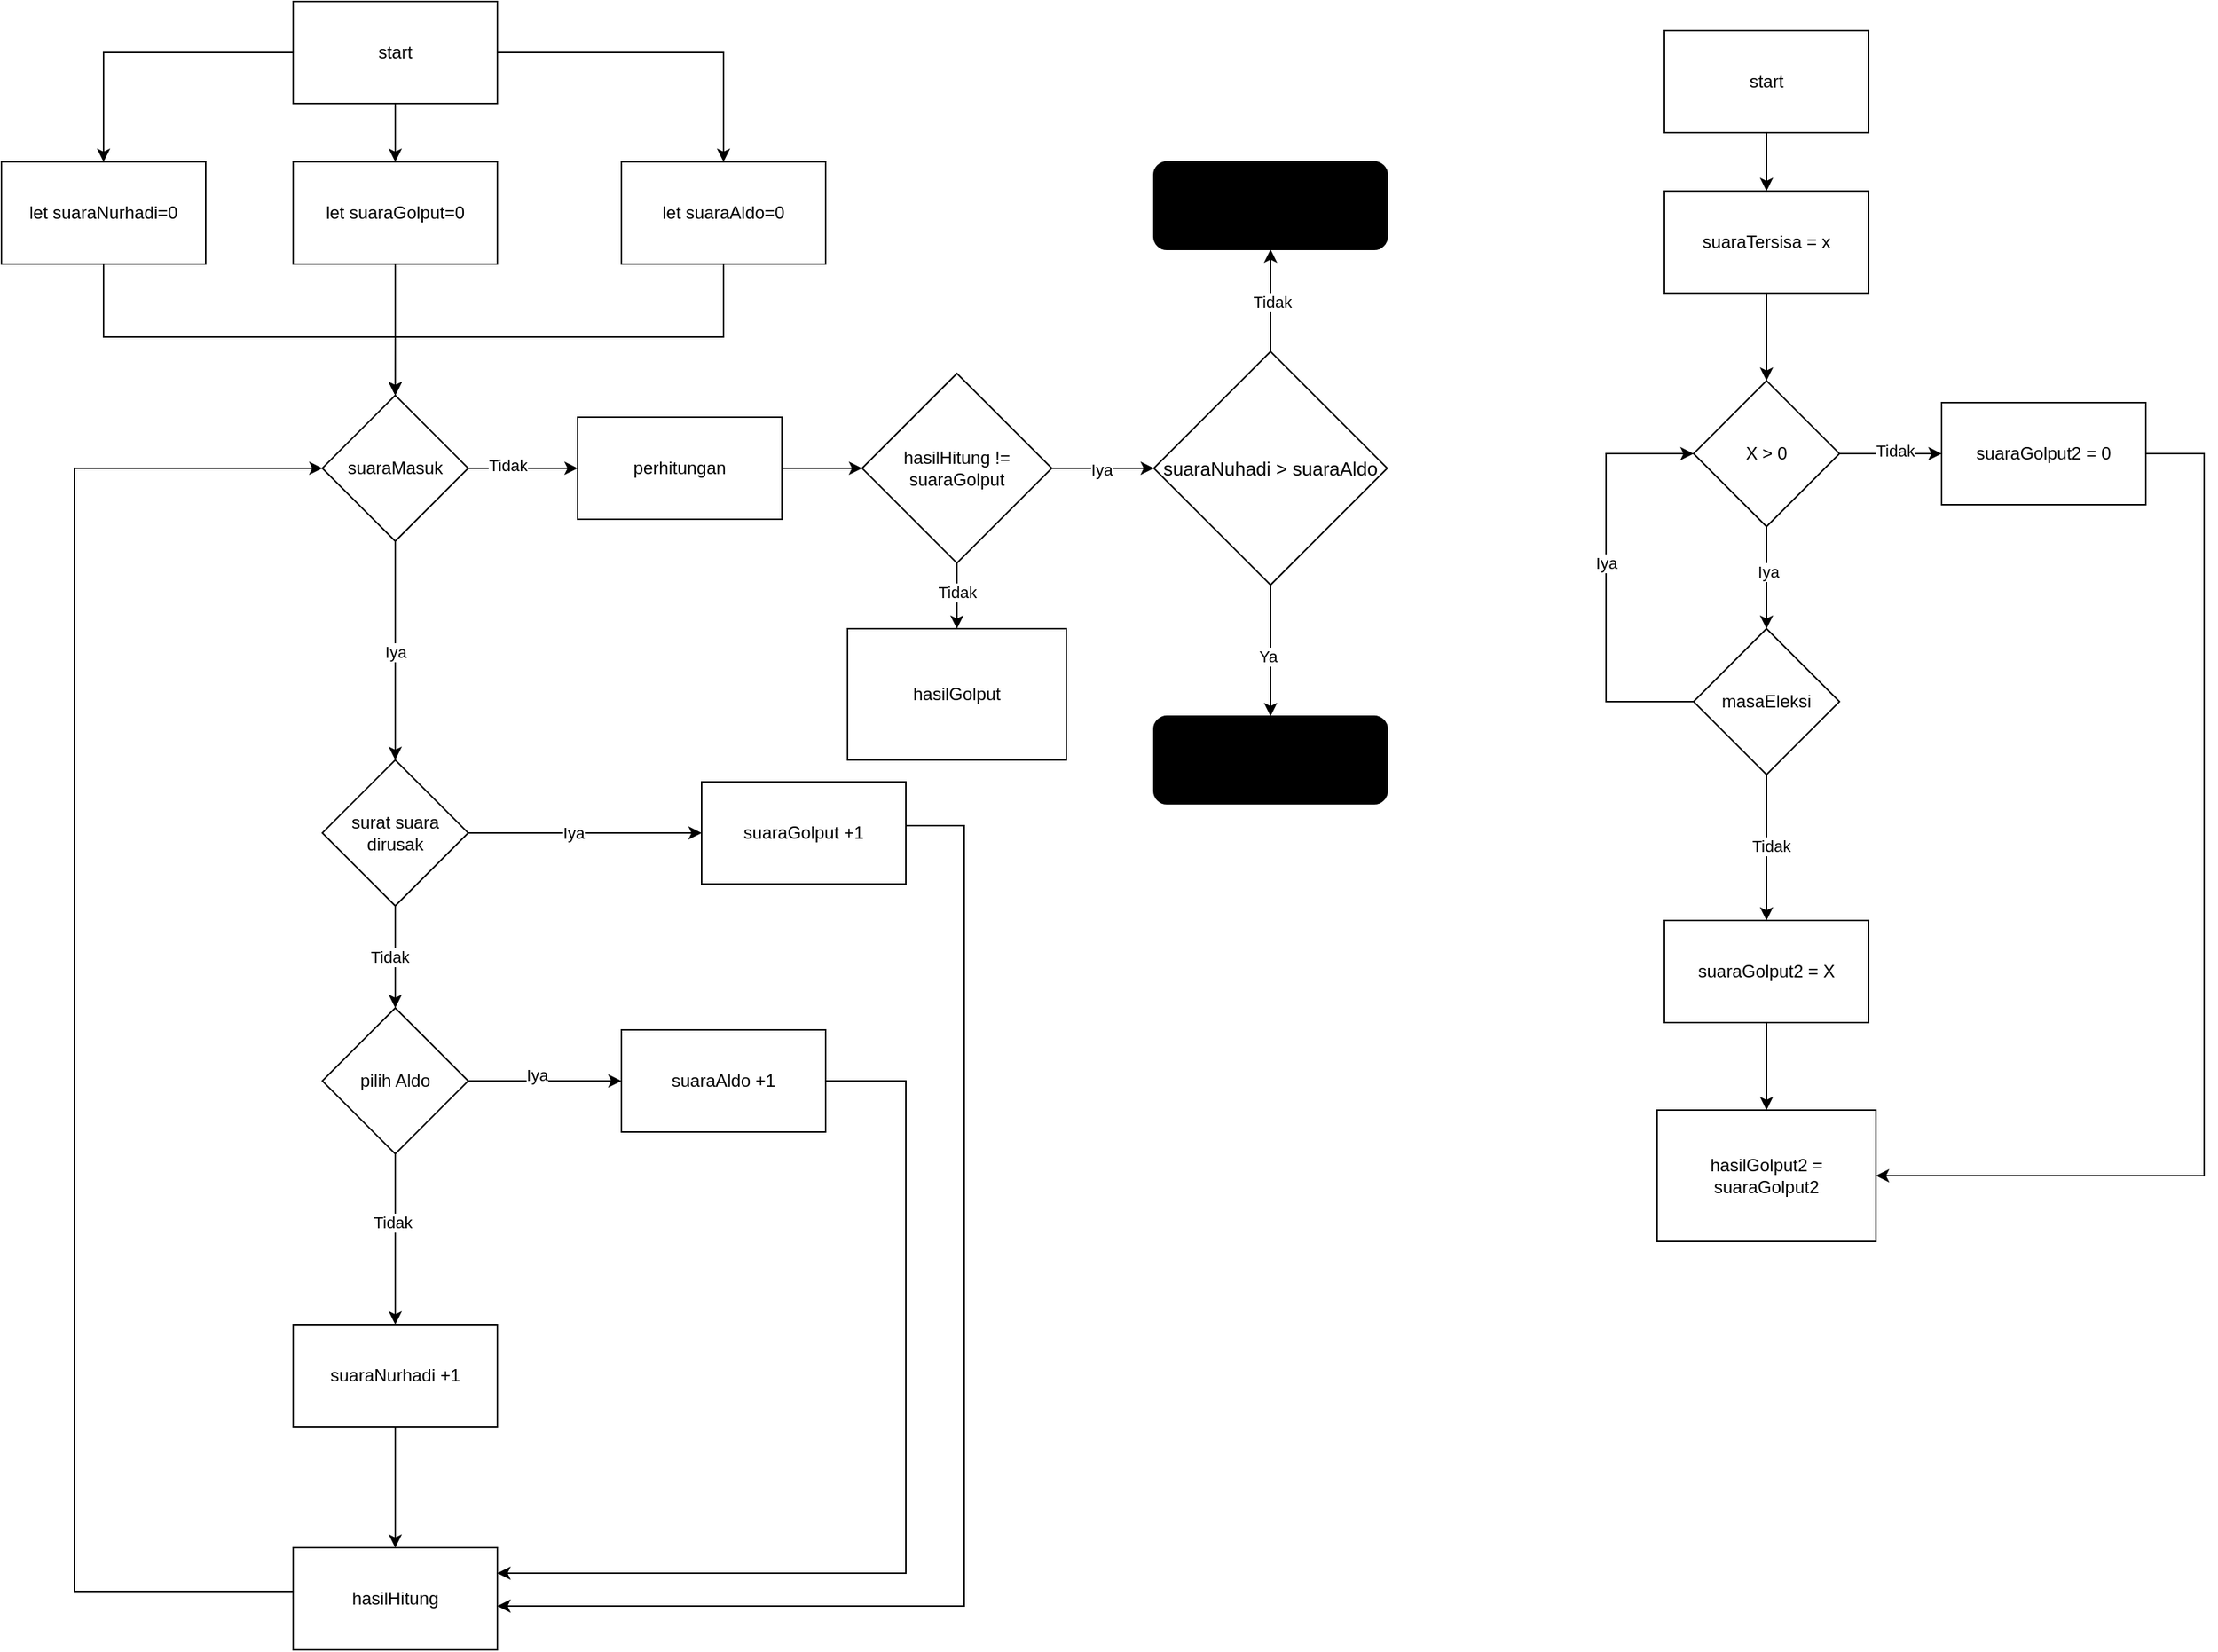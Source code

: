<mxfile version="26.2.12">
  <diagram name="Halaman-1" id="vyZLwoCj5-t8v7ZURkhA">
    <mxGraphModel dx="1185" dy="746" grid="1" gridSize="10" guides="1" tooltips="1" connect="1" arrows="1" fold="1" page="1" pageScale="1" pageWidth="1654" pageHeight="1169" math="0" shadow="0">
      <root>
        <mxCell id="0" />
        <mxCell id="1" parent="0" />
        <mxCell id="YbyOzePQaVwtb7WUy6Pw-40" style="edgeStyle=orthogonalEdgeStyle;rounded=0;orthogonalLoop=1;jettySize=auto;html=1;entryX=0.5;entryY=0;entryDx=0;entryDy=0;" parent="1" source="YbyOzePQaVwtb7WUy6Pw-1" target="YbyOzePQaVwtb7WUy6Pw-37" edge="1">
          <mxGeometry relative="1" as="geometry" />
        </mxCell>
        <mxCell id="YbyOzePQaVwtb7WUy6Pw-41" style="edgeStyle=orthogonalEdgeStyle;rounded=0;orthogonalLoop=1;jettySize=auto;html=1;entryX=0.5;entryY=0;entryDx=0;entryDy=0;" parent="1" source="YbyOzePQaVwtb7WUy6Pw-1" target="YbyOzePQaVwtb7WUy6Pw-36" edge="1">
          <mxGeometry relative="1" as="geometry" />
        </mxCell>
        <mxCell id="YbyOzePQaVwtb7WUy6Pw-85" style="edgeStyle=orthogonalEdgeStyle;rounded=0;orthogonalLoop=1;jettySize=auto;html=1;entryX=0.5;entryY=0;entryDx=0;entryDy=0;" parent="1" source="YbyOzePQaVwtb7WUy6Pw-1" target="YbyOzePQaVwtb7WUy6Pw-81" edge="1">
          <mxGeometry relative="1" as="geometry" />
        </mxCell>
        <mxCell id="YbyOzePQaVwtb7WUy6Pw-1" value="start" style="rounded=0;whiteSpace=wrap;html=1;fillColor=light-dark(#FFFFFF,#F6F6F6);fontColor=light-dark(#000000,#000000);" parent="1" vertex="1">
          <mxGeometry x="219.97" y="10" width="140" height="70" as="geometry" />
        </mxCell>
        <mxCell id="YbyOzePQaVwtb7WUy6Pw-33" style="edgeStyle=orthogonalEdgeStyle;rounded=0;orthogonalLoop=1;jettySize=auto;html=1;entryX=0.5;entryY=0;entryDx=0;entryDy=0;exitX=0.5;exitY=1;exitDx=0;exitDy=0;" parent="1" source="YbyOzePQaVwtb7WUy6Pw-43" target="YbyOzePQaVwtb7WUy6Pw-4" edge="1">
          <mxGeometry relative="1" as="geometry">
            <mxPoint x="280" y="390" as="sourcePoint" />
            <mxPoint x="289.97" y="430" as="targetPoint" />
          </mxGeometry>
        </mxCell>
        <mxCell id="YbyOzePQaVwtb7WUy6Pw-34" value="Iya" style="edgeLabel;html=1;align=center;verticalAlign=middle;resizable=0;points=[];" parent="YbyOzePQaVwtb7WUy6Pw-33" vertex="1" connectable="0">
          <mxGeometry x="0.008" relative="1" as="geometry">
            <mxPoint as="offset" />
          </mxGeometry>
        </mxCell>
        <mxCell id="YbyOzePQaVwtb7WUy6Pw-9" style="edgeStyle=orthogonalEdgeStyle;rounded=0;orthogonalLoop=1;jettySize=auto;html=1;entryX=0;entryY=0.5;entryDx=0;entryDy=0;" parent="1" source="YbyOzePQaVwtb7WUy6Pw-4" target="YbyOzePQaVwtb7WUy6Pw-8" edge="1">
          <mxGeometry relative="1" as="geometry" />
        </mxCell>
        <mxCell id="YbyOzePQaVwtb7WUy6Pw-12" value="Iya" style="edgeLabel;html=1;align=center;verticalAlign=middle;resizable=0;points=[];" parent="YbyOzePQaVwtb7WUy6Pw-9" vertex="1" connectable="0">
          <mxGeometry x="-0.1" relative="1" as="geometry">
            <mxPoint as="offset" />
          </mxGeometry>
        </mxCell>
        <mxCell id="YbyOzePQaVwtb7WUy6Pw-10" style="edgeStyle=orthogonalEdgeStyle;rounded=0;orthogonalLoop=1;jettySize=auto;html=1;entryX=0.5;entryY=0;entryDx=0;entryDy=0;" parent="1" source="YbyOzePQaVwtb7WUy6Pw-4" target="YbyOzePQaVwtb7WUy6Pw-5" edge="1">
          <mxGeometry relative="1" as="geometry" />
        </mxCell>
        <mxCell id="YbyOzePQaVwtb7WUy6Pw-11" value="Tidak" style="edgeLabel;html=1;align=center;verticalAlign=middle;resizable=0;points=[];" parent="YbyOzePQaVwtb7WUy6Pw-10" vertex="1" connectable="0">
          <mxGeometry y="-4" relative="1" as="geometry">
            <mxPoint as="offset" />
          </mxGeometry>
        </mxCell>
        <mxCell id="YbyOzePQaVwtb7WUy6Pw-4" value="surat suara dirusak" style="rhombus;whiteSpace=wrap;html=1;fillColor=light-dark(#FFFFFF,#FFFFFF);fontColor=light-dark(#000000,#0F0F0F);" parent="1" vertex="1">
          <mxGeometry x="239.97" y="530" width="100" height="100" as="geometry" />
        </mxCell>
        <mxCell id="YbyOzePQaVwtb7WUy6Pw-14" style="edgeStyle=orthogonalEdgeStyle;rounded=0;orthogonalLoop=1;jettySize=auto;html=1;entryX=0.5;entryY=0;entryDx=0;entryDy=0;" parent="1" source="YbyOzePQaVwtb7WUy6Pw-5" target="YbyOzePQaVwtb7WUy6Pw-13" edge="1">
          <mxGeometry relative="1" as="geometry" />
        </mxCell>
        <mxCell id="YbyOzePQaVwtb7WUy6Pw-46" value="Tidak" style="edgeLabel;html=1;align=center;verticalAlign=middle;resizable=0;points=[];" parent="YbyOzePQaVwtb7WUy6Pw-14" vertex="1" connectable="0">
          <mxGeometry x="-0.207" y="-2" relative="1" as="geometry">
            <mxPoint as="offset" />
          </mxGeometry>
        </mxCell>
        <mxCell id="YbyOzePQaVwtb7WUy6Pw-87" style="edgeStyle=orthogonalEdgeStyle;rounded=0;orthogonalLoop=1;jettySize=auto;html=1;entryX=0;entryY=0.5;entryDx=0;entryDy=0;" parent="1" source="YbyOzePQaVwtb7WUy6Pw-5" target="YbyOzePQaVwtb7WUy6Pw-86" edge="1">
          <mxGeometry relative="1" as="geometry" />
        </mxCell>
        <mxCell id="YbyOzePQaVwtb7WUy6Pw-91" value="Iya" style="edgeLabel;html=1;align=center;verticalAlign=middle;resizable=0;points=[];" parent="YbyOzePQaVwtb7WUy6Pw-87" vertex="1" connectable="0">
          <mxGeometry x="-0.119" y="4" relative="1" as="geometry">
            <mxPoint as="offset" />
          </mxGeometry>
        </mxCell>
        <mxCell id="YbyOzePQaVwtb7WUy6Pw-5" value="pilih Aldo" style="rhombus;whiteSpace=wrap;html=1;fillColor=light-dark(#FFFFFF,#FFFFFF);fontColor=light-dark(#000000,#0F0F0F);" parent="1" vertex="1">
          <mxGeometry x="239.97" y="700" width="100" height="100" as="geometry" />
        </mxCell>
        <mxCell id="YbyOzePQaVwtb7WUy6Pw-8" value="suaraGolput +1" style="rounded=0;whiteSpace=wrap;html=1;fillColor=light-dark(#FFFFFF,#FFFFFF);fontColor=light-dark(#000000,#000000);" parent="1" vertex="1">
          <mxGeometry x="500" y="545" width="140" height="70" as="geometry" />
        </mxCell>
        <mxCell id="YbyOzePQaVwtb7WUy6Pw-16" style="edgeStyle=orthogonalEdgeStyle;rounded=0;orthogonalLoop=1;jettySize=auto;html=1;entryX=0.5;entryY=0;entryDx=0;entryDy=0;" parent="1" source="YbyOzePQaVwtb7WUy6Pw-13" target="YbyOzePQaVwtb7WUy6Pw-15" edge="1">
          <mxGeometry relative="1" as="geometry" />
        </mxCell>
        <mxCell id="YbyOzePQaVwtb7WUy6Pw-13" value="suaraNurhadi +1" style="rounded=0;whiteSpace=wrap;html=1;fillColor=light-dark(#FFFFFF,#FFFFFF);fontColor=light-dark(#000000,#000000);" parent="1" vertex="1">
          <mxGeometry x="219.97" y="917" width="140" height="70" as="geometry" />
        </mxCell>
        <mxCell id="YbyOzePQaVwtb7WUy6Pw-18" style="edgeStyle=orthogonalEdgeStyle;rounded=0;orthogonalLoop=1;jettySize=auto;html=1;entryX=0;entryY=0.5;entryDx=0;entryDy=0;exitX=0;exitY=0.5;exitDx=0;exitDy=0;" parent="1" source="YbyOzePQaVwtb7WUy6Pw-15" target="YbyOzePQaVwtb7WUy6Pw-43" edge="1">
          <mxGeometry relative="1" as="geometry">
            <mxPoint x="269.94" y="1010" as="sourcePoint" />
            <mxPoint x="229.94" y="330" as="targetPoint" />
            <Array as="points">
              <mxPoint x="220" y="1100" />
              <mxPoint x="70" y="1100" />
              <mxPoint x="70" y="330" />
            </Array>
          </mxGeometry>
        </mxCell>
        <mxCell id="YbyOzePQaVwtb7WUy6Pw-15" value="hasilHitung" style="rounded=0;whiteSpace=wrap;html=1;fillColor=light-dark(#FFFFFF,#FFFFFF);fontColor=light-dark(#000000,#000000);" parent="1" vertex="1">
          <mxGeometry x="219.97" y="1070" width="140" height="70" as="geometry" />
        </mxCell>
        <mxCell id="YbyOzePQaVwtb7WUy6Pw-17" style="edgeStyle=orthogonalEdgeStyle;rounded=0;orthogonalLoop=1;jettySize=auto;html=1;" parent="1" source="YbyOzePQaVwtb7WUy6Pw-8" edge="1">
          <mxGeometry relative="1" as="geometry">
            <mxPoint x="360" y="1110" as="targetPoint" />
            <Array as="points">
              <mxPoint x="680" y="575" />
              <mxPoint x="680" y="1110" />
            </Array>
          </mxGeometry>
        </mxCell>
        <mxCell id="YbyOzePQaVwtb7WUy6Pw-83" style="edgeStyle=orthogonalEdgeStyle;rounded=0;orthogonalLoop=1;jettySize=auto;html=1;entryX=0.5;entryY=0;entryDx=0;entryDy=0;" parent="1" source="YbyOzePQaVwtb7WUy6Pw-36" target="YbyOzePQaVwtb7WUy6Pw-43" edge="1">
          <mxGeometry relative="1" as="geometry">
            <Array as="points">
              <mxPoint x="90" y="240" />
              <mxPoint x="290" y="240" />
            </Array>
          </mxGeometry>
        </mxCell>
        <mxCell id="YbyOzePQaVwtb7WUy6Pw-36" value="let suaraNurhadi=0" style="rounded=0;whiteSpace=wrap;html=1;fillColor=light-dark(#FFFFFF,#FFFFFF);fontColor=light-dark(#000000,#000000);" parent="1" vertex="1">
          <mxGeometry x="20" y="120" width="140" height="70" as="geometry" />
        </mxCell>
        <mxCell id="YbyOzePQaVwtb7WUy6Pw-82" style="edgeStyle=orthogonalEdgeStyle;rounded=0;orthogonalLoop=1;jettySize=auto;html=1;entryX=0.5;entryY=0;entryDx=0;entryDy=0;" parent="1" source="YbyOzePQaVwtb7WUy6Pw-37" target="YbyOzePQaVwtb7WUy6Pw-43" edge="1">
          <mxGeometry relative="1" as="geometry">
            <Array as="points">
              <mxPoint x="515" y="240" />
              <mxPoint x="290" y="240" />
            </Array>
          </mxGeometry>
        </mxCell>
        <mxCell id="YbyOzePQaVwtb7WUy6Pw-37" value="let suaraAldo=0" style="rounded=0;whiteSpace=wrap;html=1;fillColor=light-dark(#FFFFFF,#FFFFFF);fontColor=light-dark(#000000,#000000);" parent="1" vertex="1">
          <mxGeometry x="445" y="120" width="140" height="70" as="geometry" />
        </mxCell>
        <mxCell id="YbyOzePQaVwtb7WUy6Pw-111" style="edgeStyle=orthogonalEdgeStyle;rounded=0;orthogonalLoop=1;jettySize=auto;html=1;entryX=0;entryY=0.5;entryDx=0;entryDy=0;" parent="1" source="YbyOzePQaVwtb7WUy6Pw-43" target="YbyOzePQaVwtb7WUy6Pw-104" edge="1">
          <mxGeometry relative="1" as="geometry" />
        </mxCell>
        <mxCell id="YbyOzePQaVwtb7WUy6Pw-115" value="Tidak" style="edgeLabel;html=1;align=center;verticalAlign=middle;resizable=0;points=[];" parent="YbyOzePQaVwtb7WUy6Pw-111" vertex="1" connectable="0">
          <mxGeometry x="-0.279" y="2" relative="1" as="geometry">
            <mxPoint as="offset" />
          </mxGeometry>
        </mxCell>
        <mxCell id="YbyOzePQaVwtb7WUy6Pw-43" value="suaraMasuk" style="rhombus;whiteSpace=wrap;html=1;fillColor=light-dark(#FFFFFF,#FFFFFF);fontColor=light-dark(#000000,#0F0F0F);" parent="1" vertex="1">
          <mxGeometry x="239.97" y="280" width="100" height="100" as="geometry" />
        </mxCell>
        <mxCell id="YbyOzePQaVwtb7WUy6Pw-108" style="edgeStyle=orthogonalEdgeStyle;rounded=0;orthogonalLoop=1;jettySize=auto;html=1;entryX=0.5;entryY=0;entryDx=0;entryDy=0;" parent="1" source="YbyOzePQaVwtb7WUy6Pw-52" target="YbyOzePQaVwtb7WUy6Pw-106" edge="1">
          <mxGeometry relative="1" as="geometry" />
        </mxCell>
        <mxCell id="YbyOzePQaVwtb7WUy6Pw-52" value="start" style="rounded=0;whiteSpace=wrap;html=1;fillColor=light-dark(#FFFFFF,#F6F6F6);fontColor=light-dark(#000000,#000000);" parent="1" vertex="1">
          <mxGeometry x="1160" y="30" width="140" height="70" as="geometry" />
        </mxCell>
        <mxCell id="YbyOzePQaVwtb7WUy6Pw-58" style="edgeStyle=orthogonalEdgeStyle;rounded=0;orthogonalLoop=1;jettySize=auto;html=1;entryX=0.5;entryY=0;entryDx=0;entryDy=0;" parent="1" source="YbyOzePQaVwtb7WUy6Pw-53" target="YbyOzePQaVwtb7WUy6Pw-54" edge="1">
          <mxGeometry relative="1" as="geometry" />
        </mxCell>
        <mxCell id="YbyOzePQaVwtb7WUy6Pw-62" value="Iya" style="edgeLabel;html=1;align=center;verticalAlign=middle;resizable=0;points=[];" parent="YbyOzePQaVwtb7WUy6Pw-58" vertex="1" connectable="0">
          <mxGeometry x="-0.133" y="1" relative="1" as="geometry">
            <mxPoint as="offset" />
          </mxGeometry>
        </mxCell>
        <mxCell id="YbyOzePQaVwtb7WUy6Pw-75" style="edgeStyle=orthogonalEdgeStyle;rounded=0;orthogonalLoop=1;jettySize=auto;html=1;entryX=0;entryY=0.5;entryDx=0;entryDy=0;" parent="1" source="YbyOzePQaVwtb7WUy6Pw-53" target="YbyOzePQaVwtb7WUy6Pw-74" edge="1">
          <mxGeometry relative="1" as="geometry" />
        </mxCell>
        <mxCell id="YbyOzePQaVwtb7WUy6Pw-79" value="Tidak" style="edgeLabel;html=1;align=center;verticalAlign=middle;resizable=0;points=[];" parent="YbyOzePQaVwtb7WUy6Pw-75" vertex="1" connectable="0">
          <mxGeometry x="0.069" y="2" relative="1" as="geometry">
            <mxPoint as="offset" />
          </mxGeometry>
        </mxCell>
        <mxCell id="YbyOzePQaVwtb7WUy6Pw-53" value="X &amp;gt; 0" style="rhombus;whiteSpace=wrap;html=1;fillColor=light-dark(#FFFFFF,#FFFFFF);fontColor=light-dark(#000000,#0F0F0F);" parent="1" vertex="1">
          <mxGeometry x="1180" y="270" width="100" height="100" as="geometry" />
        </mxCell>
        <mxCell id="YbyOzePQaVwtb7WUy6Pw-61" style="edgeStyle=orthogonalEdgeStyle;rounded=0;orthogonalLoop=1;jettySize=auto;html=1;entryX=0;entryY=0.5;entryDx=0;entryDy=0;" parent="1" source="YbyOzePQaVwtb7WUy6Pw-54" target="YbyOzePQaVwtb7WUy6Pw-53" edge="1">
          <mxGeometry relative="1" as="geometry">
            <Array as="points">
              <mxPoint x="1120" y="490" />
              <mxPoint x="1120" y="320" />
            </Array>
          </mxGeometry>
        </mxCell>
        <mxCell id="YbyOzePQaVwtb7WUy6Pw-70" value="Iya" style="edgeLabel;html=1;align=center;verticalAlign=middle;resizable=0;points=[];" parent="YbyOzePQaVwtb7WUy6Pw-61" vertex="1" connectable="0">
          <mxGeometry x="0.069" relative="1" as="geometry">
            <mxPoint as="offset" />
          </mxGeometry>
        </mxCell>
        <mxCell id="YbyOzePQaVwtb7WUy6Pw-71" style="edgeStyle=orthogonalEdgeStyle;rounded=0;orthogonalLoop=1;jettySize=auto;html=1;entryX=0.5;entryY=0;entryDx=0;entryDy=0;" parent="1" source="YbyOzePQaVwtb7WUy6Pw-54" target="YbyOzePQaVwtb7WUy6Pw-55" edge="1">
          <mxGeometry relative="1" as="geometry" />
        </mxCell>
        <mxCell id="YbyOzePQaVwtb7WUy6Pw-72" value="Tidak" style="edgeLabel;html=1;align=center;verticalAlign=middle;resizable=0;points=[];" parent="YbyOzePQaVwtb7WUy6Pw-71" vertex="1" connectable="0">
          <mxGeometry x="-0.028" y="3" relative="1" as="geometry">
            <mxPoint as="offset" />
          </mxGeometry>
        </mxCell>
        <mxCell id="YbyOzePQaVwtb7WUy6Pw-54" value="masaEleksi" style="rhombus;whiteSpace=wrap;html=1;fillColor=light-dark(#FFFFFF,#FFFFFF);fontColor=light-dark(#000000,#0F0F0F);" parent="1" vertex="1">
          <mxGeometry x="1180" y="440" width="100" height="100" as="geometry" />
        </mxCell>
        <mxCell id="YbyOzePQaVwtb7WUy6Pw-109" style="edgeStyle=orthogonalEdgeStyle;rounded=0;orthogonalLoop=1;jettySize=auto;html=1;entryX=0.5;entryY=0;entryDx=0;entryDy=0;" parent="1" source="YbyOzePQaVwtb7WUy6Pw-55" target="YbyOzePQaVwtb7WUy6Pw-77" edge="1">
          <mxGeometry relative="1" as="geometry" />
        </mxCell>
        <mxCell id="YbyOzePQaVwtb7WUy6Pw-55" value="suaraGolput2 = X" style="rounded=0;whiteSpace=wrap;html=1;fillColor=light-dark(#FFFFFF,#F6F6F6);fontColor=light-dark(#000000,#000000);" parent="1" vertex="1">
          <mxGeometry x="1160" y="640" width="140" height="70" as="geometry" />
        </mxCell>
        <mxCell id="YbyOzePQaVwtb7WUy6Pw-89" style="edgeStyle=orthogonalEdgeStyle;rounded=0;orthogonalLoop=1;jettySize=auto;html=1;entryX=1;entryY=0.5;entryDx=0;entryDy=0;" parent="1" source="YbyOzePQaVwtb7WUy6Pw-74" target="YbyOzePQaVwtb7WUy6Pw-77" edge="1">
          <mxGeometry relative="1" as="geometry">
            <Array as="points">
              <mxPoint x="1530" y="320" />
              <mxPoint x="1530" y="815" />
            </Array>
          </mxGeometry>
        </mxCell>
        <mxCell id="YbyOzePQaVwtb7WUy6Pw-74" value="suaraGolput2 = 0" style="rounded=0;whiteSpace=wrap;html=1;fillColor=light-dark(#FFFFFF,#F6F6F6);fontColor=light-dark(#000000,#000000);" parent="1" vertex="1">
          <mxGeometry x="1350" y="285" width="140" height="70" as="geometry" />
        </mxCell>
        <mxCell id="YbyOzePQaVwtb7WUy6Pw-77" value="hasilGolput2 = suaraGolput2" style="rounded=0;whiteSpace=wrap;html=1;fillColor=light-dark(#FFFFFF,#F6F6F6);fontColor=light-dark(#000000,#000000);" parent="1" vertex="1">
          <mxGeometry x="1155" y="770" width="150" height="90" as="geometry" />
        </mxCell>
        <mxCell id="YbyOzePQaVwtb7WUy6Pw-84" style="edgeStyle=orthogonalEdgeStyle;rounded=0;orthogonalLoop=1;jettySize=auto;html=1;entryX=0.5;entryY=0;entryDx=0;entryDy=0;" parent="1" source="YbyOzePQaVwtb7WUy6Pw-81" target="YbyOzePQaVwtb7WUy6Pw-43" edge="1">
          <mxGeometry relative="1" as="geometry" />
        </mxCell>
        <mxCell id="YbyOzePQaVwtb7WUy6Pw-81" value="let suaraGolput=0" style="rounded=0;whiteSpace=wrap;html=1;fillColor=light-dark(#FFFFFF,#FFFFFF);fontColor=light-dark(#000000,#000000);" parent="1" vertex="1">
          <mxGeometry x="219.97" y="120" width="140" height="70" as="geometry" />
        </mxCell>
        <mxCell id="YbyOzePQaVwtb7WUy6Pw-92" style="edgeStyle=orthogonalEdgeStyle;rounded=0;orthogonalLoop=1;jettySize=auto;html=1;entryX=1;entryY=0.25;entryDx=0;entryDy=0;" parent="1" source="YbyOzePQaVwtb7WUy6Pw-86" target="YbyOzePQaVwtb7WUy6Pw-15" edge="1">
          <mxGeometry relative="1" as="geometry">
            <Array as="points">
              <mxPoint x="640" y="750" />
              <mxPoint x="640" y="1087" />
            </Array>
          </mxGeometry>
        </mxCell>
        <mxCell id="YbyOzePQaVwtb7WUy6Pw-86" value="suaraAldo +1" style="rounded=0;whiteSpace=wrap;html=1;fillColor=light-dark(#FFFFFF,#FFFFFF);fontColor=light-dark(#000000,#000000);" parent="1" vertex="1">
          <mxGeometry x="445" y="715" width="140" height="70" as="geometry" />
        </mxCell>
        <mxCell id="YbyOzePQaVwtb7WUy6Pw-98" style="edgeStyle=orthogonalEdgeStyle;rounded=0;orthogonalLoop=1;jettySize=auto;html=1;entryX=0.5;entryY=0;entryDx=0;entryDy=0;" parent="1" source="YbyOzePQaVwtb7WUy6Pw-94" target="YbyOzePQaVwtb7WUy6Pw-96" edge="1">
          <mxGeometry relative="1" as="geometry" />
        </mxCell>
        <mxCell id="YbyOzePQaVwtb7WUy6Pw-99" value="Ya" style="edgeLabel;html=1;align=center;verticalAlign=middle;resizable=0;points=[];" parent="YbyOzePQaVwtb7WUy6Pw-98" vertex="1" connectable="0">
          <mxGeometry x="0.078" y="-2" relative="1" as="geometry">
            <mxPoint as="offset" />
          </mxGeometry>
        </mxCell>
        <mxCell id="YbyOzePQaVwtb7WUy6Pw-101" style="edgeStyle=orthogonalEdgeStyle;rounded=0;orthogonalLoop=1;jettySize=auto;html=1;entryX=0.5;entryY=1;entryDx=0;entryDy=0;" parent="1" source="YbyOzePQaVwtb7WUy6Pw-94" target="YbyOzePQaVwtb7WUy6Pw-100" edge="1">
          <mxGeometry relative="1" as="geometry" />
        </mxCell>
        <mxCell id="YbyOzePQaVwtb7WUy6Pw-102" value="Tidak" style="edgeLabel;html=1;align=center;verticalAlign=middle;resizable=0;points=[];" parent="YbyOzePQaVwtb7WUy6Pw-101" vertex="1" connectable="0">
          <mxGeometry x="-0.014" relative="1" as="geometry">
            <mxPoint x="1" as="offset" />
          </mxGeometry>
        </mxCell>
        <mxCell id="YbyOzePQaVwtb7WUy6Pw-94" value="suaraNuhadi &amp;gt; suaraAldo" style="rhombus;whiteSpace=wrap;html=1;fillColor=light-dark(#FFFFFF,#FFFFFF);fontColor=light-dark(#000000,#0F0F0F);fontSize=13;" parent="1" vertex="1">
          <mxGeometry x="810" y="250" width="160" height="160" as="geometry" />
        </mxCell>
        <mxCell id="YbyOzePQaVwtb7WUy6Pw-96" value="hasilEleksi = Nuhadi menang" style="rounded=1;whiteSpace=wrap;html=1;fillColor=light-dark(#000000,#FFFFFF);fontColor=light-dark(#000000,#000000);" parent="1" vertex="1">
          <mxGeometry x="810" y="500" width="160" height="60" as="geometry" />
        </mxCell>
        <mxCell id="YbyOzePQaVwtb7WUy6Pw-100" value="hasilEleksi = Aldo menang" style="rounded=1;whiteSpace=wrap;html=1;fillColor=light-dark(#000000,#FFFFFF);fontColor=light-dark(#000000,#000000);" parent="1" vertex="1">
          <mxGeometry x="810" y="120" width="160" height="60" as="geometry" />
        </mxCell>
        <mxCell id="YbyOzePQaVwtb7WUy6Pw-112" style="edgeStyle=orthogonalEdgeStyle;rounded=0;orthogonalLoop=1;jettySize=auto;html=1;entryX=0;entryY=0.5;entryDx=0;entryDy=0;" parent="1" source="YbyOzePQaVwtb7WUy6Pw-104" target="YbyOzePQaVwtb7WUy6Pw-110" edge="1">
          <mxGeometry relative="1" as="geometry" />
        </mxCell>
        <mxCell id="YbyOzePQaVwtb7WUy6Pw-104" value="perhitungan" style="rounded=0;whiteSpace=wrap;html=1;fillColor=light-dark(#FFFFFF,#FFFFFF);fontColor=light-dark(#000000,#000000);" parent="1" vertex="1">
          <mxGeometry x="415" y="295" width="140" height="70" as="geometry" />
        </mxCell>
        <mxCell id="YbyOzePQaVwtb7WUy6Pw-107" style="edgeStyle=orthogonalEdgeStyle;rounded=0;orthogonalLoop=1;jettySize=auto;html=1;entryX=0.5;entryY=0;entryDx=0;entryDy=0;" parent="1" source="YbyOzePQaVwtb7WUy6Pw-106" target="YbyOzePQaVwtb7WUy6Pw-53" edge="1">
          <mxGeometry relative="1" as="geometry" />
        </mxCell>
        <mxCell id="YbyOzePQaVwtb7WUy6Pw-106" value="suaraTersisa = x" style="rounded=0;whiteSpace=wrap;html=1;fillColor=light-dark(#FFFFFF,#F6F6F6);fontColor=light-dark(#000000,#000000);" parent="1" vertex="1">
          <mxGeometry x="1160" y="140" width="140" height="70" as="geometry" />
        </mxCell>
        <mxCell id="YbyOzePQaVwtb7WUy6Pw-113" value="I" style="edgeStyle=orthogonalEdgeStyle;rounded=0;orthogonalLoop=1;jettySize=auto;html=1;entryX=0;entryY=0.5;entryDx=0;entryDy=0;" parent="1" source="YbyOzePQaVwtb7WUy6Pw-110" target="YbyOzePQaVwtb7WUy6Pw-94" edge="1">
          <mxGeometry relative="1" as="geometry" />
        </mxCell>
        <mxCell id="YbyOzePQaVwtb7WUy6Pw-119" value="Iya" style="edgeLabel;html=1;align=center;verticalAlign=middle;resizable=0;points=[];" parent="YbyOzePQaVwtb7WUy6Pw-113" vertex="1" connectable="0">
          <mxGeometry x="-0.026" y="-1" relative="1" as="geometry">
            <mxPoint as="offset" />
          </mxGeometry>
        </mxCell>
        <mxCell id="YbyOzePQaVwtb7WUy6Pw-120" style="edgeStyle=orthogonalEdgeStyle;rounded=0;orthogonalLoop=1;jettySize=auto;html=1;entryX=0.5;entryY=0;entryDx=0;entryDy=0;" parent="1" source="YbyOzePQaVwtb7WUy6Pw-110" target="YbyOzePQaVwtb7WUy6Pw-116" edge="1">
          <mxGeometry relative="1" as="geometry" />
        </mxCell>
        <mxCell id="YbyOzePQaVwtb7WUy6Pw-121" value="Tidak" style="edgeLabel;html=1;align=center;verticalAlign=middle;resizable=0;points=[];" parent="YbyOzePQaVwtb7WUy6Pw-120" vertex="1" connectable="0">
          <mxGeometry x="-0.113" relative="1" as="geometry">
            <mxPoint as="offset" />
          </mxGeometry>
        </mxCell>
        <mxCell id="YbyOzePQaVwtb7WUy6Pw-110" value="hasilHitung != suaraGolput" style="rhombus;whiteSpace=wrap;html=1;fillColor=light-dark(#FFFFFF,#FFFFFF);fontColor=light-dark(#000000,#0F0F0F);" parent="1" vertex="1">
          <mxGeometry x="610" y="265" width="130" height="130" as="geometry" />
        </mxCell>
        <mxCell id="YbyOzePQaVwtb7WUy6Pw-116" value="hasilGolput" style="rounded=0;whiteSpace=wrap;html=1;fillColor=light-dark(#FFFFFF,#F6F6F6);fontColor=light-dark(#000000,#000000);" parent="1" vertex="1">
          <mxGeometry x="600" y="440" width="150" height="90" as="geometry" />
        </mxCell>
      </root>
    </mxGraphModel>
  </diagram>
</mxfile>
